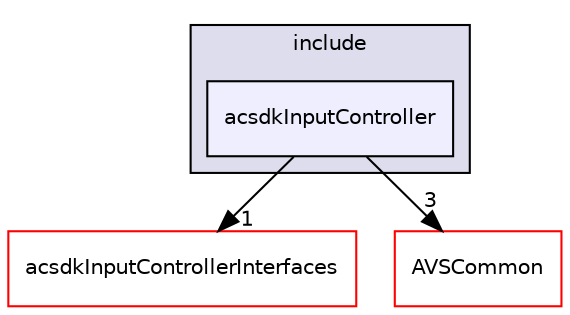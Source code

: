 digraph "/workplace/avs-device-sdk/capabilities/InputController/acsdkInputController/include/acsdkInputController" {
  compound=true
  node [ fontsize="10", fontname="Helvetica"];
  edge [ labelfontsize="10", labelfontname="Helvetica"];
  subgraph clusterdir_2beee4bd4bf6ab46c3136e93b8516ebf {
    graph [ bgcolor="#ddddee", pencolor="black", label="include" fontname="Helvetica", fontsize="10", URL="dir_2beee4bd4bf6ab46c3136e93b8516ebf.html"]
  dir_9f59cbacadad924022e96227e92ef12c [shape=box, label="acsdkInputController", style="filled", fillcolor="#eeeeff", pencolor="black", URL="dir_9f59cbacadad924022e96227e92ef12c.html"];
  }
  dir_60f2e5f70c84929e2d9bf93cf41d59e8 [shape=box label="acsdkInputControllerInterfaces" fillcolor="white" style="filled" color="red" URL="dir_60f2e5f70c84929e2d9bf93cf41d59e8.html"];
  dir_13e65effb2bde530b17b3d5eefcd0266 [shape=box label="AVSCommon" fillcolor="white" style="filled" color="red" URL="dir_13e65effb2bde530b17b3d5eefcd0266.html"];
  dir_9f59cbacadad924022e96227e92ef12c->dir_60f2e5f70c84929e2d9bf93cf41d59e8 [headlabel="1", labeldistance=1.5 headhref="dir_000397_000400.html"];
  dir_9f59cbacadad924022e96227e92ef12c->dir_13e65effb2bde530b17b3d5eefcd0266 [headlabel="3", labeldistance=1.5 headhref="dir_000397_000017.html"];
}
